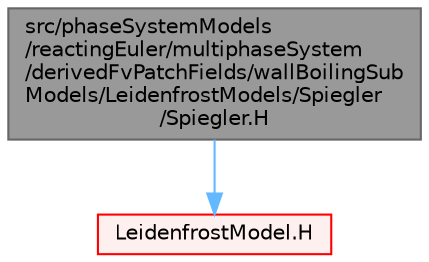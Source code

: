 digraph "src/phaseSystemModels/reactingEuler/multiphaseSystem/derivedFvPatchFields/wallBoilingSubModels/LeidenfrostModels/Spiegler/Spiegler.H"
{
 // LATEX_PDF_SIZE
  bgcolor="transparent";
  edge [fontname=Helvetica,fontsize=10,labelfontname=Helvetica,labelfontsize=10];
  node [fontname=Helvetica,fontsize=10,shape=box,height=0.2,width=0.4];
  Node1 [id="Node000001",label="src/phaseSystemModels\l/reactingEuler/multiphaseSystem\l/derivedFvPatchFields/wallBoilingSub\lModels/LeidenfrostModels/Spiegler\l/Spiegler.H",height=0.2,width=0.4,color="gray40", fillcolor="grey60", style="filled", fontcolor="black",tooltip=" "];
  Node1 -> Node2 [id="edge1_Node000001_Node000002",color="steelblue1",style="solid",tooltip=" "];
  Node2 [id="Node000002",label="LeidenfrostModel.H",height=0.2,width=0.4,color="red", fillcolor="#FFF0F0", style="filled",URL="$LeidenfrostModel_8H.html",tooltip=" "];
}
